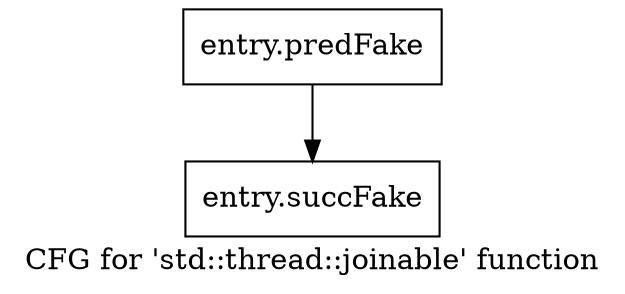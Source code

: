 digraph "CFG for 'std::thread::joinable' function" {
	label="CFG for 'std::thread::joinable' function";

	Node0x5794870 [shape=record,filename="",linenumber="",label="{entry.predFake}"];
	Node0x5794870 -> Node0x58fffe0[ callList="" memoryops="" filename="/tools/Xilinx/Vitis_HLS/2023.1/tps/lnx64/gcc-8.3.0/lib/gcc/x86_64-pc-linux-gnu/8.3.0/../../../../include/c++/8.3.0/thread" execusionnum="1"];
	Node0x58fffe0 [shape=record,filename="/tools/Xilinx/Vitis_HLS/2023.1/tps/lnx64/gcc-8.3.0/lib/gcc/x86_64-pc-linux-gnu/8.3.0/../../../../include/c++/8.3.0/thread",linenumber="164",label="{entry.succFake}"];
}
